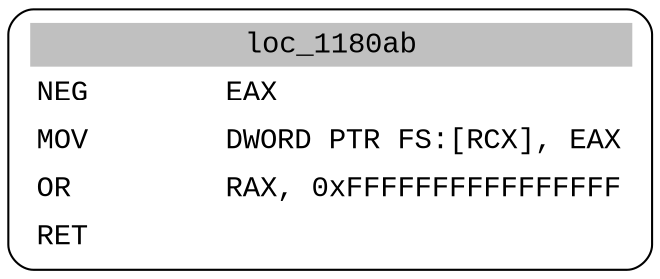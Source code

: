 digraph asm_graph {
1941 [
shape="Mrecord" fontname="Courier New"label =<<table border="0" cellborder="0" cellpadding="3"><tr><td align="center" colspan="2" bgcolor="grey">loc_1180ab</td></tr><tr><td align="left">NEG        EAX</td></tr><tr><td align="left">MOV        DWORD PTR FS:[RCX], EAX</td></tr><tr><td align="left">OR         RAX, 0xFFFFFFFFFFFFFFFF</td></tr><tr><td align="left">RET        </td></tr></table>> ];
}
